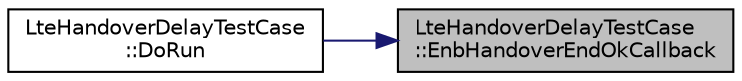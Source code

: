digraph "LteHandoverDelayTestCase::EnbHandoverEndOkCallback"
{
 // LATEX_PDF_SIZE
  edge [fontname="Helvetica",fontsize="10",labelfontname="Helvetica",labelfontsize="10"];
  node [fontname="Helvetica",fontsize="10",shape=record];
  rankdir="RL";
  Node1 [label="LteHandoverDelayTestCase\l::EnbHandoverEndOkCallback",height=0.2,width=0.4,color="black", fillcolor="grey75", style="filled", fontcolor="black",tooltip="ENB handover end OK callback function."];
  Node1 -> Node2 [dir="back",color="midnightblue",fontsize="10",style="solid",fontname="Helvetica"];
  Node2 [label="LteHandoverDelayTestCase\l::DoRun",height=0.2,width=0.4,color="black", fillcolor="white", style="filled",URL="$class_lte_handover_delay_test_case.html#a2e5214b6dd2249de91ba0aa326b8c97d",tooltip="Implementation to actually run this TestCase."];
}
